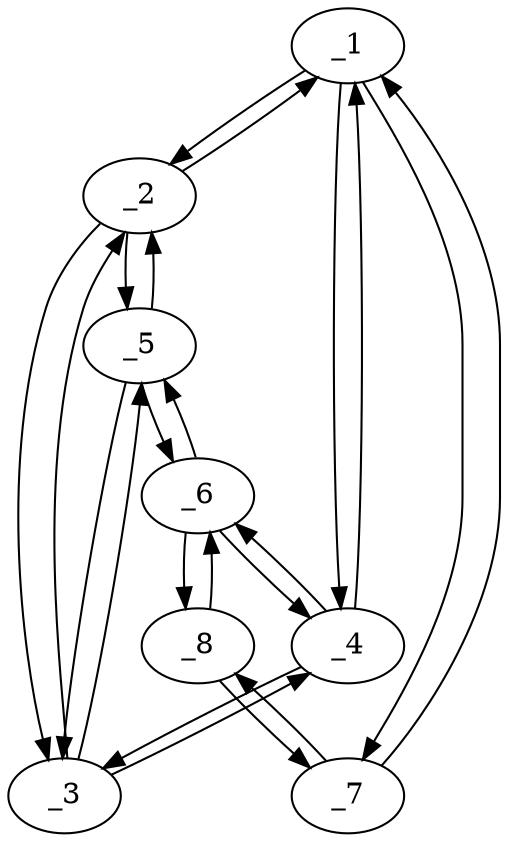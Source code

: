 digraph s0069_10 {
	_1	 [x="64.000000",
		y="105.000000"];
	_2	 [x="56.000000",
		y="106.000000"];
	_1 -> _2	 [angle="3.017238",
		orient="0.124035"];
	_4	 [x="63.000000",
		y="106.000000"];
	_1 -> _4	 [angle="2.356194",
		orient="0.707107"];
	_7	 [x="83.000000",
		y="110.000000"];
	_1 -> _7	 [angle="0.257324",
		orient="0.254493"];
	_2 -> _1	 [angle="-0.124355",
		orient="-0.124035"];
	_3	 [x="58.000000",
		y="106.000000"];
	_2 -> _3	 [angle="0.000000",
		orient="0.000000"];
	_5	 [x="58.000000",
		y="108.000000"];
	_2 -> _5	 [angle="0.785398",
		orient="0.707107"];
	_3 -> _2	 [angle="3.141593",
		orient="0.000000"];
	_3 -> _4	 [angle="0.000000",
		orient="0.000000"];
	_3 -> _5	 [angle="1.570796",
		orient="1.000000"];
	_4 -> _1	 [angle="-0.785398",
		orient="-0.707107"];
	_4 -> _3	 [angle="3.141593",
		orient="0.000000"];
	_6	 [x="62.000000",
		y="110.000000"];
	_4 -> _6	 [angle="1.815775",
		orient="0.970143"];
	_5 -> _2	 [angle="-2.356194",
		orient="-0.707107"];
	_5 -> _3	 [angle="-1.570796",
		orient="-1.000000"];
	_5 -> _6	 [angle="0.463648",
		orient="0.447214"];
	_6 -> _4	 [angle="-1.325818",
		orient="-0.970143"];
	_6 -> _5	 [angle="-2.677945",
		orient="-0.447214"];
	_8	 [x="79.000000",
		y="117.000000"];
	_6 -> _8	 [angle="0.390607",
		orient="0.380750"];
	_7 -> _1	 [angle="-2.884269",
		orient="-0.254493"];
	_7 -> _8	 [angle="2.089942",
		orient="0.868243"];
	_8 -> _6	 [angle="-2.750986",
		orient="-0.380750"];
	_8 -> _7	 [angle="-1.051650",
		orient="-0.868243"];
}
